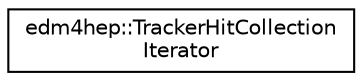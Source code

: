 digraph "Graphical Class Hierarchy"
{
 // LATEX_PDF_SIZE
  edge [fontname="Helvetica",fontsize="10",labelfontname="Helvetica",labelfontsize="10"];
  node [fontname="Helvetica",fontsize="10",shape=record];
  rankdir="LR";
  Node0 [label="edm4hep::TrackerHitCollection\lIterator",height=0.2,width=0.4,color="black", fillcolor="white", style="filled",URL="$classedm4hep_1_1_tracker_hit_collection_iterator.html",tooltip=" "];
}
